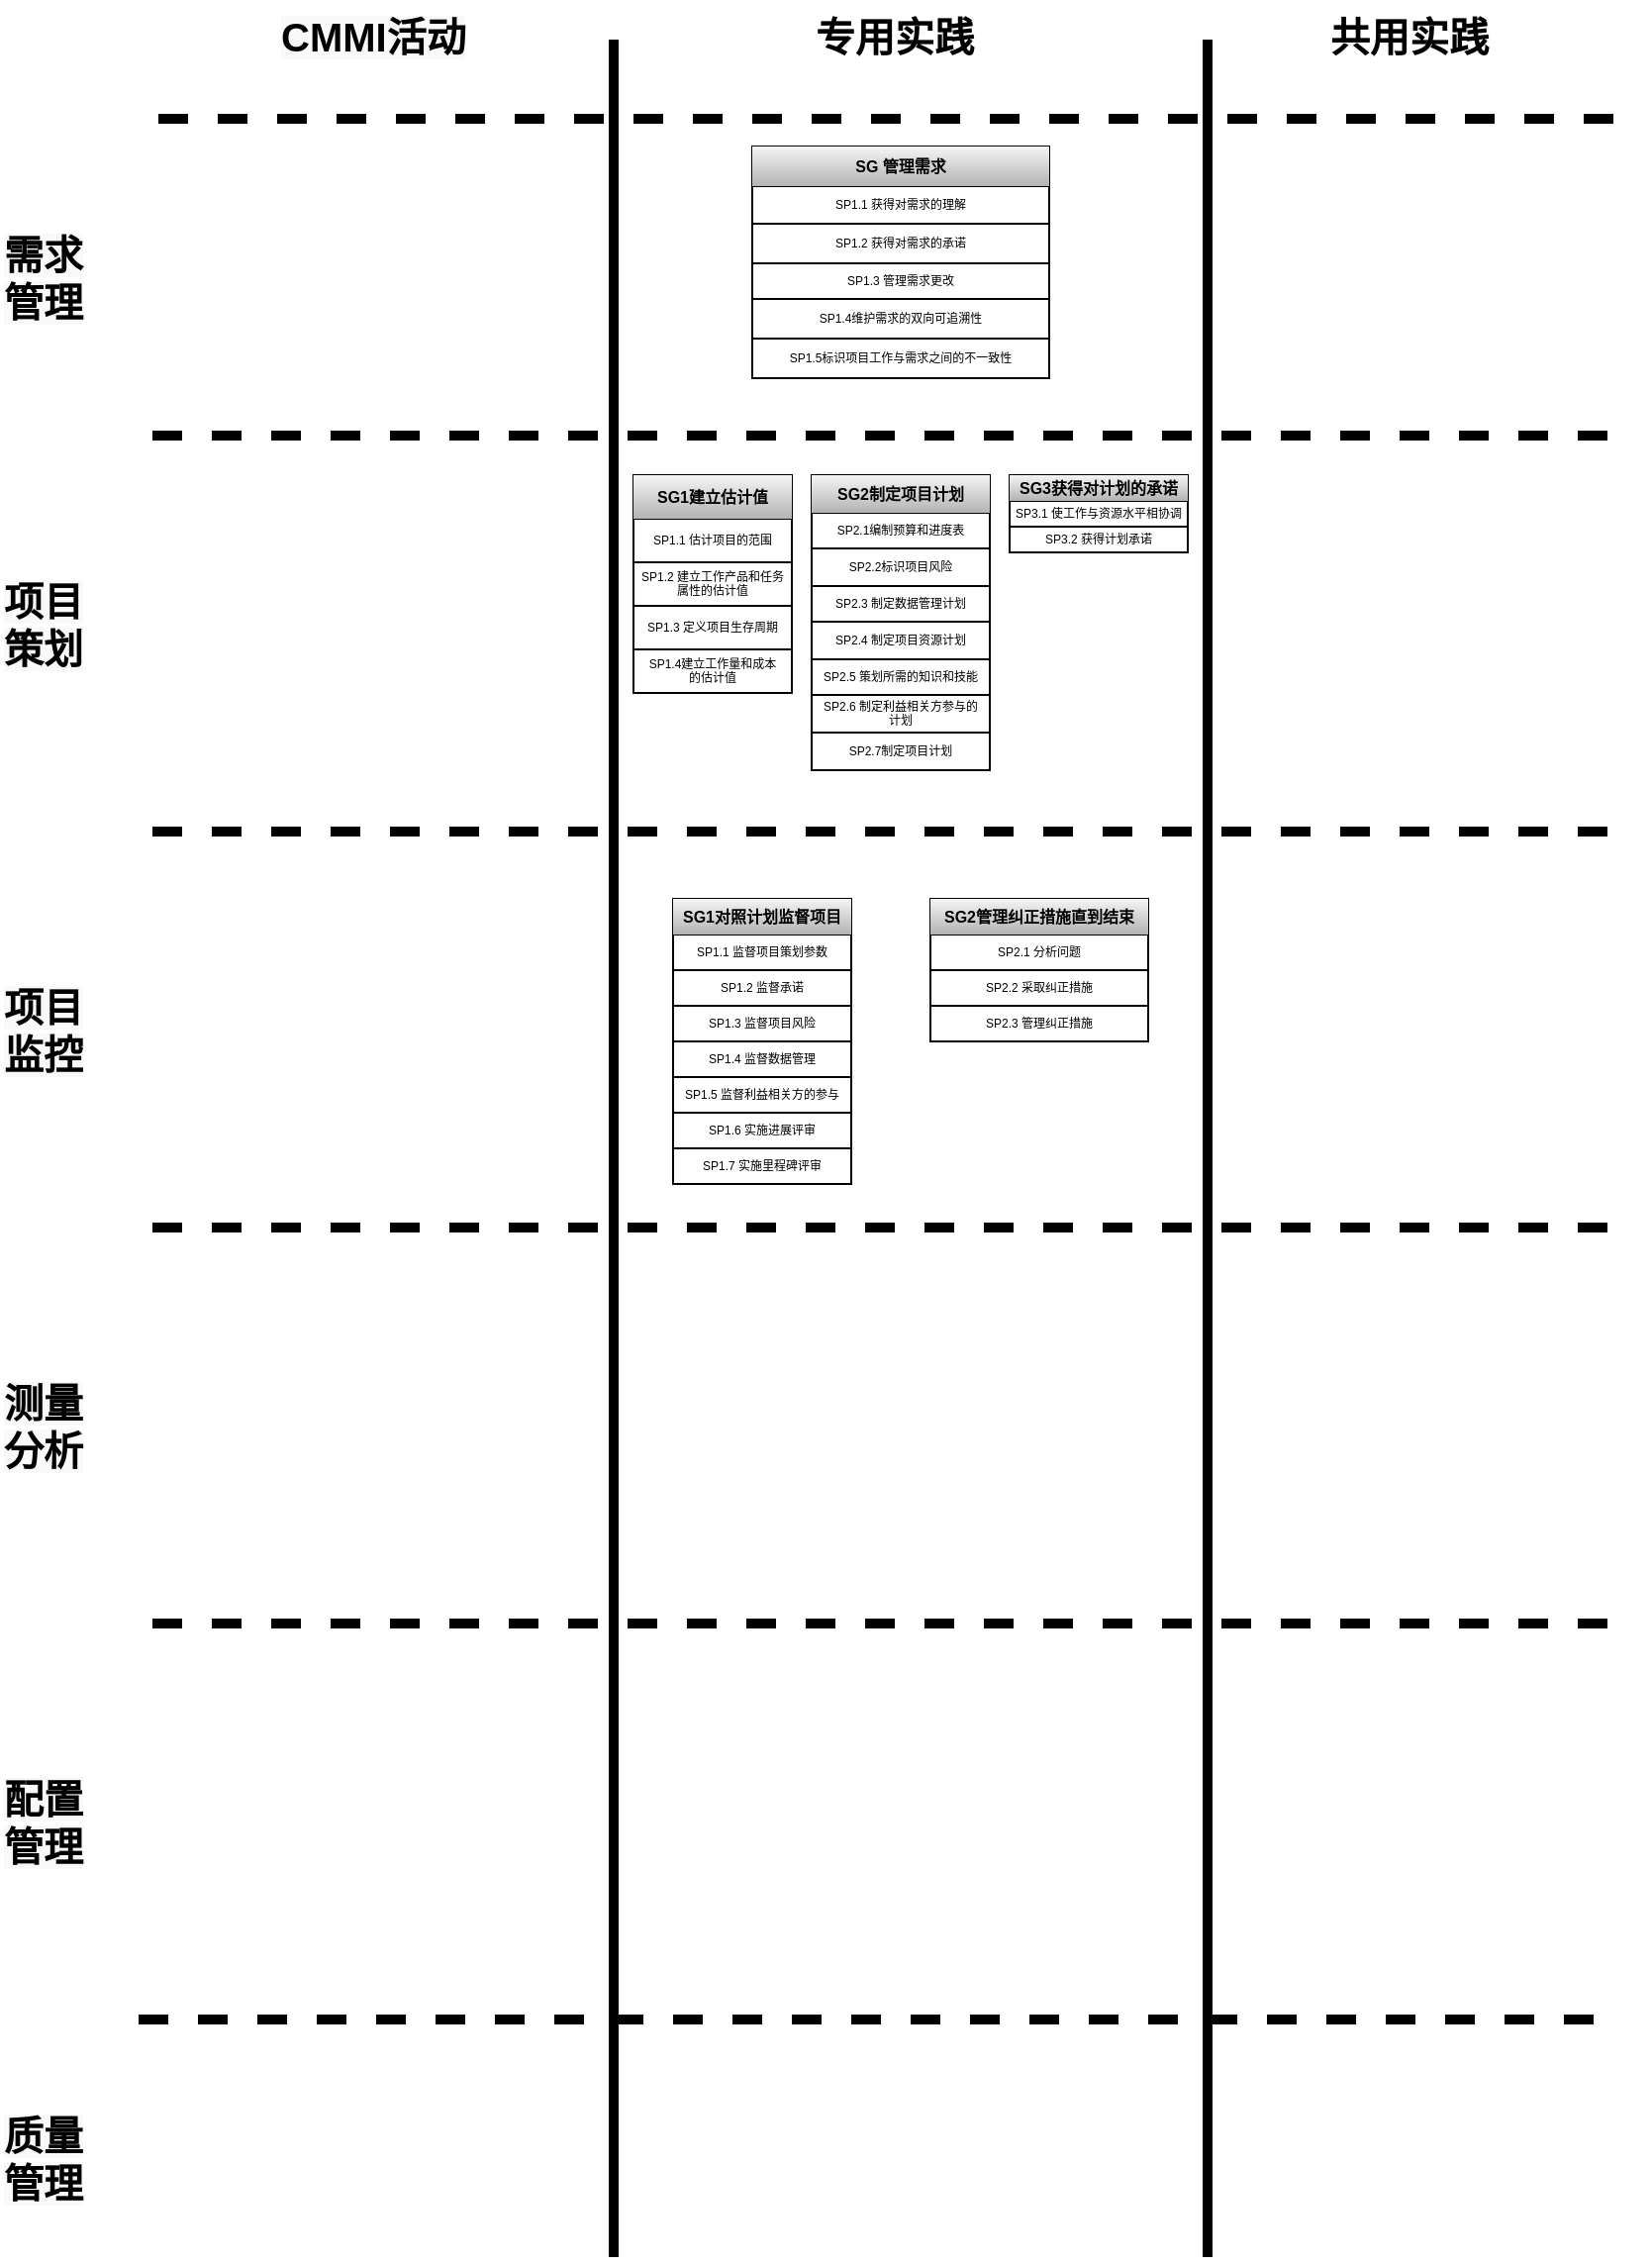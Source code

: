 <mxfile version="14.1.1" type="github">
  <diagram id="KZVADQ8c4VdHKTxfyuot" name="Page-1">
    <mxGraphModel dx="2234" dy="1283" grid="1" gridSize="10" guides="1" tooltips="1" connect="1" arrows="1" fold="1" page="1" pageScale="1" pageWidth="827" pageHeight="1169" math="0" shadow="0">
      <root>
        <mxCell id="0" />
        <mxCell id="1" parent="0" />
        <mxCell id="-ht__sh_S9YxHwO8VVMU-161" value="" style="shape=table;startSize=0;container=1;collapsible=0;childLayout=tableLayout;fontSize=6;" vertex="1" parent="1">
          <mxGeometry x="320" y="260" width="80" height="110" as="geometry" />
        </mxCell>
        <mxCell id="-ht__sh_S9YxHwO8VVMU-162" value="" style="shape=partialRectangle;html=1;whiteSpace=wrap;collapsible=0;dropTarget=0;pointerEvents=0;fillColor=none;top=0;left=0;bottom=0;right=0;points=[[0,0.5],[1,0.5]];portConstraint=eastwest;" vertex="1" parent="-ht__sh_S9YxHwO8VVMU-161">
          <mxGeometry width="80" height="22" as="geometry" />
        </mxCell>
        <mxCell id="-ht__sh_S9YxHwO8VVMU-163" value="SG1建立估计值" style="shape=partialRectangle;connectable=0;overflow=hidden;fillColor=#f5f5f5;top=0;left=0;bottom=0;right=0;fontSize=8;fontStyle=1;gradientColor=#b3b3b3;strokeColor=#666666;" vertex="1" parent="-ht__sh_S9YxHwO8VVMU-162">
          <mxGeometry width="80" height="22" as="geometry" />
        </mxCell>
        <mxCell id="-ht__sh_S9YxHwO8VVMU-164" value="" style="shape=partialRectangle;html=1;whiteSpace=wrap;collapsible=0;dropTarget=0;pointerEvents=0;fillColor=none;top=0;left=0;bottom=0;right=0;points=[[0,0.5],[1,0.5]];portConstraint=eastwest;" vertex="1" parent="-ht__sh_S9YxHwO8VVMU-161">
          <mxGeometry y="22" width="80" height="22" as="geometry" />
        </mxCell>
        <mxCell id="-ht__sh_S9YxHwO8VVMU-165" value="SP1.1 估计项目的范围" style="shape=partialRectangle;connectable=0;overflow=hidden;fillColor=none;top=0;left=0;bottom=0;right=0;fontSize=6;" vertex="1" parent="-ht__sh_S9YxHwO8VVMU-164">
          <mxGeometry width="80" height="22" as="geometry" />
        </mxCell>
        <mxCell id="-ht__sh_S9YxHwO8VVMU-1355" value="" style="shape=partialRectangle;html=1;whiteSpace=wrap;collapsible=0;dropTarget=0;pointerEvents=0;fillColor=none;top=0;left=0;bottom=0;right=0;points=[[0,0.5],[1,0.5]];portConstraint=eastwest;" vertex="1" parent="-ht__sh_S9YxHwO8VVMU-161">
          <mxGeometry y="44" width="80" height="22" as="geometry" />
        </mxCell>
        <mxCell id="-ht__sh_S9YxHwO8VVMU-1356" value="SP1.2 建立工作产品和任务&#xa;属性的估计值" style="shape=partialRectangle;connectable=0;overflow=hidden;fillColor=none;top=0;left=0;bottom=0;right=0;fontSize=6;" vertex="1" parent="-ht__sh_S9YxHwO8VVMU-1355">
          <mxGeometry width="80" height="22" as="geometry" />
        </mxCell>
        <mxCell id="-ht__sh_S9YxHwO8VVMU-168" value="" style="shape=partialRectangle;html=1;whiteSpace=wrap;collapsible=0;dropTarget=0;pointerEvents=0;fillColor=none;top=0;left=0;bottom=0;right=0;points=[[0,0.5],[1,0.5]];portConstraint=eastwest;" vertex="1" parent="-ht__sh_S9YxHwO8VVMU-161">
          <mxGeometry y="66" width="80" height="22" as="geometry" />
        </mxCell>
        <mxCell id="-ht__sh_S9YxHwO8VVMU-169" value="SP1.3 定义项目生存周期" style="shape=partialRectangle;connectable=0;overflow=hidden;fillColor=none;top=0;left=0;bottom=0;right=0;fontSize=6;" vertex="1" parent="-ht__sh_S9YxHwO8VVMU-168">
          <mxGeometry width="80" height="22" as="geometry" />
        </mxCell>
        <mxCell id="-ht__sh_S9YxHwO8VVMU-170" value="" style="shape=partialRectangle;html=1;whiteSpace=wrap;collapsible=0;dropTarget=0;pointerEvents=0;fillColor=none;top=0;left=0;bottom=0;right=0;points=[[0,0.5],[1,0.5]];portConstraint=eastwest;" vertex="1" parent="-ht__sh_S9YxHwO8VVMU-161">
          <mxGeometry y="88" width="80" height="22" as="geometry" />
        </mxCell>
        <mxCell id="-ht__sh_S9YxHwO8VVMU-171" value="SP1.4建立工作量和成本&#xa;的估计值" style="shape=partialRectangle;connectable=0;overflow=hidden;fillColor=none;top=0;left=0;bottom=0;right=0;fontSize=6;" vertex="1" parent="-ht__sh_S9YxHwO8VVMU-170">
          <mxGeometry width="80" height="22" as="geometry" />
        </mxCell>
        <mxCell id="-ht__sh_S9YxHwO8VVMU-287" value="" style="shape=table;startSize=0;container=1;collapsible=0;childLayout=tableLayout;fontSize=6;swimlaneFillColor=none;rowLines=1;pointerEvents=0;expand=0;" vertex="1" parent="1">
          <mxGeometry x="410" y="260" width="90" height="149" as="geometry" />
        </mxCell>
        <mxCell id="-ht__sh_S9YxHwO8VVMU-288" value="" style="shape=partialRectangle;html=1;whiteSpace=wrap;collapsible=0;dropTarget=0;pointerEvents=0;fillColor=none;top=0;left=0;bottom=0;right=0;points=[[0,0.5],[1,0.5]];portConstraint=eastwest;" vertex="1" parent="-ht__sh_S9YxHwO8VVMU-287">
          <mxGeometry width="90" height="19" as="geometry" />
        </mxCell>
        <mxCell id="-ht__sh_S9YxHwO8VVMU-289" value="SG2制定项目计划" style="shape=partialRectangle;connectable=0;overflow=hidden;fillColor=#f5f5f5;top=0;left=0;bottom=0;right=0;fontSize=8;fontStyle=1;gradientColor=#b3b3b3;strokeColor=#666666;" vertex="1" parent="-ht__sh_S9YxHwO8VVMU-288">
          <mxGeometry width="90" height="19" as="geometry" />
        </mxCell>
        <mxCell id="-ht__sh_S9YxHwO8VVMU-290" value="" style="shape=partialRectangle;html=1;whiteSpace=wrap;collapsible=0;dropTarget=0;pointerEvents=0;fillColor=none;top=0;left=0;bottom=0;right=0;points=[[0,0.5],[1,0.5]];portConstraint=eastwest;" vertex="1" parent="-ht__sh_S9YxHwO8VVMU-287">
          <mxGeometry y="19" width="90" height="18" as="geometry" />
        </mxCell>
        <mxCell id="-ht__sh_S9YxHwO8VVMU-291" value="SP2.1编制预算和进度表" style="shape=partialRectangle;connectable=0;overflow=hidden;fillColor=none;top=0;left=0;bottom=0;right=0;fontSize=6;" vertex="1" parent="-ht__sh_S9YxHwO8VVMU-290">
          <mxGeometry width="90" height="18" as="geometry" />
        </mxCell>
        <mxCell id="-ht__sh_S9YxHwO8VVMU-292" value="" style="shape=partialRectangle;html=1;whiteSpace=wrap;collapsible=0;dropTarget=0;pointerEvents=0;fillColor=none;top=0;left=0;bottom=0;right=0;points=[[0,0.5],[1,0.5]];portConstraint=eastwest;" vertex="1" parent="-ht__sh_S9YxHwO8VVMU-287">
          <mxGeometry y="37" width="90" height="19" as="geometry" />
        </mxCell>
        <mxCell id="-ht__sh_S9YxHwO8VVMU-293" value="SP2.2标识项目风险" style="shape=partialRectangle;connectable=0;overflow=hidden;fillColor=none;top=0;left=0;bottom=0;right=0;fontSize=6;" vertex="1" parent="-ht__sh_S9YxHwO8VVMU-292">
          <mxGeometry width="90" height="19" as="geometry" />
        </mxCell>
        <mxCell id="-ht__sh_S9YxHwO8VVMU-294" value="" style="shape=partialRectangle;html=1;whiteSpace=wrap;collapsible=0;dropTarget=0;pointerEvents=0;fillColor=none;top=0;left=0;bottom=0;right=0;points=[[0,0.5],[1,0.5]];portConstraint=eastwest;" vertex="1" parent="-ht__sh_S9YxHwO8VVMU-287">
          <mxGeometry y="56" width="90" height="18" as="geometry" />
        </mxCell>
        <mxCell id="-ht__sh_S9YxHwO8VVMU-295" value="SP2.3 制定数据管理计划" style="shape=partialRectangle;connectable=0;overflow=hidden;fillColor=none;top=0;left=0;bottom=0;right=0;fontSize=6;" vertex="1" parent="-ht__sh_S9YxHwO8VVMU-294">
          <mxGeometry width="90" height="18" as="geometry" />
        </mxCell>
        <mxCell id="-ht__sh_S9YxHwO8VVMU-296" value="" style="shape=partialRectangle;html=1;whiteSpace=wrap;collapsible=0;dropTarget=0;pointerEvents=0;fillColor=none;top=0;left=0;bottom=0;right=0;points=[[0,0.5],[1,0.5]];portConstraint=eastwest;" vertex="1" parent="-ht__sh_S9YxHwO8VVMU-287">
          <mxGeometry y="74" width="90" height="19" as="geometry" />
        </mxCell>
        <mxCell id="-ht__sh_S9YxHwO8VVMU-297" value="SP2.4 制定项目资源计划" style="shape=partialRectangle;connectable=0;overflow=hidden;fillColor=none;top=0;left=0;bottom=0;right=0;fontSize=6;" vertex="1" parent="-ht__sh_S9YxHwO8VVMU-296">
          <mxGeometry width="90" height="19" as="geometry" />
        </mxCell>
        <mxCell id="-ht__sh_S9YxHwO8VVMU-395" value="" style="shape=partialRectangle;html=1;whiteSpace=wrap;collapsible=0;dropTarget=0;pointerEvents=0;fillColor=none;top=0;left=0;bottom=0;right=0;points=[[0,0.5],[1,0.5]];portConstraint=eastwest;" vertex="1" parent="-ht__sh_S9YxHwO8VVMU-287">
          <mxGeometry y="93" width="90" height="18" as="geometry" />
        </mxCell>
        <mxCell id="-ht__sh_S9YxHwO8VVMU-396" value="SP2.5 策划所需的知识和技能" style="shape=partialRectangle;connectable=0;overflow=hidden;fillColor=none;top=0;left=0;bottom=0;right=0;fontSize=6;" vertex="1" parent="-ht__sh_S9YxHwO8VVMU-395">
          <mxGeometry width="90" height="18" as="geometry" />
        </mxCell>
        <mxCell id="-ht__sh_S9YxHwO8VVMU-453" value="" style="shape=partialRectangle;html=1;whiteSpace=wrap;collapsible=0;dropTarget=0;pointerEvents=0;fillColor=none;top=0;left=0;bottom=0;right=0;points=[[0,0.5],[1,0.5]];portConstraint=eastwest;" vertex="1" parent="-ht__sh_S9YxHwO8VVMU-287">
          <mxGeometry y="111" width="90" height="19" as="geometry" />
        </mxCell>
        <mxCell id="-ht__sh_S9YxHwO8VVMU-454" value="SP2.6 制定利益相关方参与的&#xa;计划" style="shape=partialRectangle;connectable=0;overflow=hidden;fillColor=none;top=0;left=0;bottom=0;right=0;fontSize=6;" vertex="1" parent="-ht__sh_S9YxHwO8VVMU-453">
          <mxGeometry width="90" height="19" as="geometry" />
        </mxCell>
        <mxCell id="-ht__sh_S9YxHwO8VVMU-1357" value="" style="shape=partialRectangle;html=1;whiteSpace=wrap;collapsible=0;dropTarget=0;pointerEvents=0;fillColor=none;top=0;left=0;bottom=0;right=0;points=[[0,0.5],[1,0.5]];portConstraint=eastwest;" vertex="1" parent="-ht__sh_S9YxHwO8VVMU-287">
          <mxGeometry y="130" width="90" height="19" as="geometry" />
        </mxCell>
        <mxCell id="-ht__sh_S9YxHwO8VVMU-1358" value="SP2.7制定项目计划" style="shape=partialRectangle;connectable=0;overflow=hidden;fillColor=none;top=0;left=0;bottom=0;right=0;fontSize=6;" vertex="1" parent="-ht__sh_S9YxHwO8VVMU-1357">
          <mxGeometry width="90" height="19" as="geometry" />
        </mxCell>
        <mxCell id="-ht__sh_S9YxHwO8VVMU-1325" value="" style="endArrow=none;dashed=1;html=1;fontSize=6;strokeWidth=5;" edge="1" parent="1">
          <mxGeometry width="50" height="50" relative="1" as="geometry">
            <mxPoint x="80" y="80" as="sourcePoint" />
            <mxPoint x="830" y="80" as="targetPoint" />
          </mxGeometry>
        </mxCell>
        <mxCell id="-ht__sh_S9YxHwO8VVMU-1326" value="&lt;span style=&quot;color: rgb(0, 0, 0); font-family: helvetica; font-size: 20px; font-style: normal; letter-spacing: normal; text-align: center; text-indent: 0px; text-transform: none; word-spacing: 0px; background-color: rgb(248, 249, 250); display: inline; float: none;&quot;&gt;CMMI活动&lt;/span&gt;" style="text;whiteSpace=wrap;html=1;fontSize=20;fontStyle=1" vertex="1" parent="1">
          <mxGeometry x="140" y="20" width="100" height="40" as="geometry" />
        </mxCell>
        <mxCell id="-ht__sh_S9YxHwO8VVMU-1328" value="" style="endArrow=none;dashed=1;html=1;fontSize=6;strokeWidth=5;" edge="1" parent="1">
          <mxGeometry width="50" height="50" relative="1" as="geometry">
            <mxPoint x="77" y="240.0" as="sourcePoint" />
            <mxPoint x="827" y="240.0" as="targetPoint" />
          </mxGeometry>
        </mxCell>
        <mxCell id="-ht__sh_S9YxHwO8VVMU-1329" value="" style="endArrow=none;dashed=1;html=1;fontSize=6;strokeWidth=5;" edge="1" parent="1">
          <mxGeometry width="50" height="50" relative="1" as="geometry">
            <mxPoint x="77.0" y="440" as="sourcePoint" />
            <mxPoint x="827" y="440" as="targetPoint" />
          </mxGeometry>
        </mxCell>
        <mxCell id="-ht__sh_S9YxHwO8VVMU-1330" value="" style="endArrow=none;dashed=1;html=1;fontSize=6;strokeWidth=5;" edge="1" parent="1">
          <mxGeometry width="50" height="50" relative="1" as="geometry">
            <mxPoint x="77.0" y="640" as="sourcePoint" />
            <mxPoint x="827" y="640" as="targetPoint" />
          </mxGeometry>
        </mxCell>
        <mxCell id="-ht__sh_S9YxHwO8VVMU-1331" value="" style="endArrow=none;dashed=1;html=1;fontSize=6;strokeWidth=5;" edge="1" parent="1">
          <mxGeometry width="50" height="50" relative="1" as="geometry">
            <mxPoint x="77.0" y="840" as="sourcePoint" />
            <mxPoint x="827" y="840" as="targetPoint" />
          </mxGeometry>
        </mxCell>
        <mxCell id="-ht__sh_S9YxHwO8VVMU-1332" value="" style="endArrow=none;dashed=1;html=1;fontSize=6;strokeWidth=5;" edge="1" parent="1">
          <mxGeometry width="50" height="50" relative="1" as="geometry">
            <mxPoint x="70.0" y="1040" as="sourcePoint" />
            <mxPoint x="820" y="1040" as="targetPoint" />
          </mxGeometry>
        </mxCell>
        <mxCell id="-ht__sh_S9YxHwO8VVMU-1333" value="&lt;div style=&quot;text-align: center&quot;&gt;&lt;span&gt;&lt;font face=&quot;helvetica&quot;&gt;专用实践&lt;/font&gt;&lt;/span&gt;&lt;/div&gt;" style="text;whiteSpace=wrap;html=1;fontSize=20;fontStyle=1" vertex="1" parent="1">
          <mxGeometry x="410" y="20" width="100" height="40" as="geometry" />
        </mxCell>
        <mxCell id="-ht__sh_S9YxHwO8VVMU-1334" value="&lt;div style=&quot;text-align: center&quot;&gt;&lt;font face=&quot;helvetica&quot;&gt;共用实践&lt;/font&gt;&lt;/div&gt;" style="text;whiteSpace=wrap;html=1;fontSize=20;fontStyle=1" vertex="1" parent="1">
          <mxGeometry x="670" y="20" width="100" height="40" as="geometry" />
        </mxCell>
        <mxCell id="-ht__sh_S9YxHwO8VVMU-1335" value="" style="endArrow=none;html=1;strokeWidth=5;fontSize=20;" edge="1" parent="1">
          <mxGeometry width="50" height="50" relative="1" as="geometry">
            <mxPoint x="310" y="1160" as="sourcePoint" />
            <mxPoint x="310" y="40" as="targetPoint" />
          </mxGeometry>
        </mxCell>
        <mxCell id="-ht__sh_S9YxHwO8VVMU-1337" value="" style="shape=table;startSize=0;container=1;collapsible=0;childLayout=tableLayout;fontSize=6;swimlaneFillColor=none;rowLines=1;pointerEvents=0;expand=0;treeMoving=1;" vertex="1" parent="1">
          <mxGeometry x="510" y="260" width="90" height="39" as="geometry" />
        </mxCell>
        <mxCell id="-ht__sh_S9YxHwO8VVMU-1338" value="" style="shape=partialRectangle;html=1;whiteSpace=wrap;collapsible=0;dropTarget=0;pointerEvents=0;fillColor=none;top=0;left=0;bottom=0;right=0;points=[[0,0.5],[1,0.5]];portConstraint=eastwest;" vertex="1" parent="-ht__sh_S9YxHwO8VVMU-1337">
          <mxGeometry width="90" height="13" as="geometry" />
        </mxCell>
        <mxCell id="-ht__sh_S9YxHwO8VVMU-1339" value="SG3获得对计划的承诺" style="shape=partialRectangle;connectable=0;overflow=hidden;fillColor=#f5f5f5;top=0;left=0;bottom=0;right=0;fontSize=8;fontStyle=1;gradientColor=#b3b3b3;strokeColor=#666666;" vertex="1" parent="-ht__sh_S9YxHwO8VVMU-1338">
          <mxGeometry width="90" height="13" as="geometry" />
        </mxCell>
        <mxCell id="-ht__sh_S9YxHwO8VVMU-1340" value="" style="shape=partialRectangle;html=1;whiteSpace=wrap;collapsible=0;dropTarget=0;pointerEvents=0;fillColor=none;top=0;left=0;bottom=0;right=0;points=[[0,0.5],[1,0.5]];portConstraint=eastwest;" vertex="1" parent="-ht__sh_S9YxHwO8VVMU-1337">
          <mxGeometry y="13" width="90" height="13" as="geometry" />
        </mxCell>
        <mxCell id="-ht__sh_S9YxHwO8VVMU-1341" value="SP3.1 使工作与资源水平相协调" style="shape=partialRectangle;connectable=0;overflow=hidden;fillColor=none;top=0;left=0;bottom=0;right=0;fontSize=6;" vertex="1" parent="-ht__sh_S9YxHwO8VVMU-1340">
          <mxGeometry width="90" height="13" as="geometry" />
        </mxCell>
        <mxCell id="-ht__sh_S9YxHwO8VVMU-1342" value="" style="shape=partialRectangle;html=1;whiteSpace=wrap;collapsible=0;dropTarget=0;pointerEvents=0;fillColor=none;top=0;left=0;bottom=0;right=0;points=[[0,0.5],[1,0.5]];portConstraint=eastwest;" vertex="1" parent="-ht__sh_S9YxHwO8VVMU-1337">
          <mxGeometry y="26" width="90" height="13" as="geometry" />
        </mxCell>
        <mxCell id="-ht__sh_S9YxHwO8VVMU-1343" value="SP3.2 获得计划承诺" style="shape=partialRectangle;connectable=0;overflow=hidden;fillColor=none;top=0;left=0;bottom=0;right=0;fontSize=6;" vertex="1" parent="-ht__sh_S9YxHwO8VVMU-1342">
          <mxGeometry width="90" height="13" as="geometry" />
        </mxCell>
        <mxCell id="-ht__sh_S9YxHwO8VVMU-1354" value="" style="endArrow=none;html=1;strokeWidth=5;fontSize=20;" edge="1" parent="1">
          <mxGeometry width="50" height="50" relative="1" as="geometry">
            <mxPoint x="610" y="1160" as="sourcePoint" />
            <mxPoint x="610" y="40" as="targetPoint" />
          </mxGeometry>
        </mxCell>
        <mxCell id="-ht__sh_S9YxHwO8VVMU-1359" value="&lt;span style=&quot;color: rgb(0 , 0 , 0) ; font-family: &amp;#34;helvetica&amp;#34; ; font-size: 20px ; font-style: normal ; letter-spacing: normal ; text-align: center ; text-indent: 0px ; text-transform: none ; word-spacing: 0px ; background-color: rgb(248 , 249 , 250) ; display: inline ; float: none&quot;&gt;需求管理&lt;/span&gt;" style="text;whiteSpace=wrap;html=1;fontSize=20;fontStyle=1" vertex="1" parent="1">
          <mxGeometry y="130" width="50" height="60" as="geometry" />
        </mxCell>
        <mxCell id="-ht__sh_S9YxHwO8VVMU-1360" value="&lt;span style=&quot;color: rgb(0 , 0 , 0) ; font-family: &amp;#34;helvetica&amp;#34; ; font-size: 20px ; font-style: normal ; letter-spacing: normal ; text-align: center ; text-indent: 0px ; text-transform: none ; word-spacing: 0px ; background-color: rgb(248 , 249 , 250) ; display: inline ; float: none&quot;&gt;项目策划&lt;/span&gt;" style="text;whiteSpace=wrap;html=1;fontSize=20;fontStyle=1" vertex="1" parent="1">
          <mxGeometry y="304.5" width="50" height="60" as="geometry" />
        </mxCell>
        <mxCell id="-ht__sh_S9YxHwO8VVMU-1361" value="&lt;span style=&quot;color: rgb(0 , 0 , 0) ; font-family: &amp;#34;helvetica&amp;#34; ; font-size: 20px ; font-style: normal ; letter-spacing: normal ; text-align: center ; text-indent: 0px ; text-transform: none ; word-spacing: 0px ; background-color: rgb(248 , 249 , 250) ; display: inline ; float: none&quot;&gt;项目监控&lt;/span&gt;" style="text;whiteSpace=wrap;html=1;fontSize=20;fontStyle=1" vertex="1" parent="1">
          <mxGeometry y="510" width="50" height="60" as="geometry" />
        </mxCell>
        <mxCell id="-ht__sh_S9YxHwO8VVMU-1362" value="&lt;span style=&quot;color: rgb(0 , 0 , 0) ; font-family: &amp;#34;helvetica&amp;#34; ; font-size: 20px ; font-style: normal ; letter-spacing: normal ; text-align: center ; text-indent: 0px ; text-transform: none ; word-spacing: 0px ; background-color: rgb(248 , 249 , 250) ; display: inline ; float: none&quot;&gt;测量分析&lt;/span&gt;" style="text;whiteSpace=wrap;html=1;fontSize=20;fontStyle=1" vertex="1" parent="1">
          <mxGeometry y="710" width="50" height="60" as="geometry" />
        </mxCell>
        <mxCell id="-ht__sh_S9YxHwO8VVMU-1363" value="&lt;span style=&quot;color: rgb(0 , 0 , 0) ; font-family: &amp;#34;helvetica&amp;#34; ; font-size: 20px ; font-style: normal ; letter-spacing: normal ; text-align: center ; text-indent: 0px ; text-transform: none ; word-spacing: 0px ; background-color: rgb(248 , 249 , 250) ; display: inline ; float: none&quot;&gt;配置管理&lt;/span&gt;" style="text;whiteSpace=wrap;html=1;fontSize=20;fontStyle=1" vertex="1" parent="1">
          <mxGeometry y="910" width="50" height="60" as="geometry" />
        </mxCell>
        <mxCell id="-ht__sh_S9YxHwO8VVMU-1364" value="&lt;span style=&quot;color: rgb(0 , 0 , 0) ; font-family: &amp;#34;helvetica&amp;#34; ; font-size: 20px ; font-style: normal ; letter-spacing: normal ; text-align: center ; text-indent: 0px ; text-transform: none ; word-spacing: 0px ; background-color: rgb(248 , 249 , 250) ; display: inline ; float: none&quot;&gt;质量管理&lt;/span&gt;" style="text;whiteSpace=wrap;html=1;fontSize=20;fontStyle=1" vertex="1" parent="1">
          <mxGeometry y="1080" width="50" height="60" as="geometry" />
        </mxCell>
        <mxCell id="-ht__sh_S9YxHwO8VVMU-1365" value="" style="shape=table;startSize=0;container=1;collapsible=0;childLayout=tableLayout;fontSize=6;" vertex="1" parent="1">
          <mxGeometry x="380" y="94" width="150" height="117" as="geometry" />
        </mxCell>
        <mxCell id="-ht__sh_S9YxHwO8VVMU-1366" value="" style="shape=partialRectangle;html=1;whiteSpace=wrap;collapsible=0;dropTarget=0;pointerEvents=0;fillColor=none;top=0;left=0;bottom=0;right=0;points=[[0,0.5],[1,0.5]];portConstraint=eastwest;" vertex="1" parent="-ht__sh_S9YxHwO8VVMU-1365">
          <mxGeometry width="150" height="20" as="geometry" />
        </mxCell>
        <mxCell id="-ht__sh_S9YxHwO8VVMU-1367" value="SG 管理需求" style="shape=partialRectangle;connectable=0;overflow=hidden;fillColor=#f5f5f5;top=0;left=0;bottom=0;right=0;fontSize=8;fontStyle=1;gradientColor=#b3b3b3;strokeColor=#666666;" vertex="1" parent="-ht__sh_S9YxHwO8VVMU-1366">
          <mxGeometry width="150" height="20" as="geometry" />
        </mxCell>
        <mxCell id="-ht__sh_S9YxHwO8VVMU-1368" value="" style="shape=partialRectangle;html=1;whiteSpace=wrap;collapsible=0;dropTarget=0;pointerEvents=0;fillColor=none;top=0;left=0;bottom=0;right=0;points=[[0,0.5],[1,0.5]];portConstraint=eastwest;" vertex="1" parent="-ht__sh_S9YxHwO8VVMU-1365">
          <mxGeometry y="20" width="150" height="19" as="geometry" />
        </mxCell>
        <mxCell id="-ht__sh_S9YxHwO8VVMU-1369" value="SP1.1 获得对需求的理解" style="shape=partialRectangle;connectable=0;overflow=hidden;fillColor=none;top=0;left=0;bottom=0;right=0;fontSize=6;" vertex="1" parent="-ht__sh_S9YxHwO8VVMU-1368">
          <mxGeometry width="150" height="19" as="geometry" />
        </mxCell>
        <mxCell id="-ht__sh_S9YxHwO8VVMU-1370" value="" style="shape=partialRectangle;html=1;whiteSpace=wrap;collapsible=0;dropTarget=0;pointerEvents=0;fillColor=none;top=0;left=0;bottom=0;right=0;points=[[0,0.5],[1,0.5]];portConstraint=eastwest;" vertex="1" parent="-ht__sh_S9YxHwO8VVMU-1365">
          <mxGeometry y="39" width="150" height="20" as="geometry" />
        </mxCell>
        <mxCell id="-ht__sh_S9YxHwO8VVMU-1371" value="SP1.2 获得对需求的承诺" style="shape=partialRectangle;connectable=0;overflow=hidden;fillColor=none;top=0;left=0;bottom=0;right=0;fontSize=6;" vertex="1" parent="-ht__sh_S9YxHwO8VVMU-1370">
          <mxGeometry width="150" height="20" as="geometry" />
        </mxCell>
        <mxCell id="-ht__sh_S9YxHwO8VVMU-1372" value="" style="shape=partialRectangle;html=1;whiteSpace=wrap;collapsible=0;dropTarget=0;pointerEvents=0;fillColor=none;top=0;left=0;bottom=0;right=0;points=[[0,0.5],[1,0.5]];portConstraint=eastwest;" vertex="1" parent="-ht__sh_S9YxHwO8VVMU-1365">
          <mxGeometry y="59" width="150" height="18" as="geometry" />
        </mxCell>
        <mxCell id="-ht__sh_S9YxHwO8VVMU-1373" value="SP1.3 管理需求更改" style="shape=partialRectangle;connectable=0;overflow=hidden;fillColor=none;top=0;left=0;bottom=0;right=0;fontSize=6;" vertex="1" parent="-ht__sh_S9YxHwO8VVMU-1372">
          <mxGeometry width="150" height="18" as="geometry" />
        </mxCell>
        <mxCell id="-ht__sh_S9YxHwO8VVMU-1376" value="" style="shape=partialRectangle;html=1;whiteSpace=wrap;collapsible=0;dropTarget=0;pointerEvents=0;fillColor=none;top=0;left=0;bottom=0;right=0;points=[[0,0.5],[1,0.5]];portConstraint=eastwest;" vertex="1" parent="-ht__sh_S9YxHwO8VVMU-1365">
          <mxGeometry y="77" width="150" height="20" as="geometry" />
        </mxCell>
        <mxCell id="-ht__sh_S9YxHwO8VVMU-1377" value="SP1.4维护需求的双向可追溯性" style="shape=partialRectangle;connectable=0;overflow=hidden;fillColor=none;top=0;left=0;bottom=0;right=0;fontSize=6;" vertex="1" parent="-ht__sh_S9YxHwO8VVMU-1376">
          <mxGeometry width="150" height="20" as="geometry" />
        </mxCell>
        <mxCell id="-ht__sh_S9YxHwO8VVMU-1378" value="" style="shape=partialRectangle;html=1;whiteSpace=wrap;collapsible=0;dropTarget=0;pointerEvents=0;fillColor=none;top=0;left=0;bottom=0;right=0;points=[[0,0.5],[1,0.5]];portConstraint=eastwest;" vertex="1" parent="-ht__sh_S9YxHwO8VVMU-1365">
          <mxGeometry y="97" width="150" height="20" as="geometry" />
        </mxCell>
        <mxCell id="-ht__sh_S9YxHwO8VVMU-1379" value="SP1.5标识项目工作与需求之间的不一致性" style="shape=partialRectangle;connectable=0;overflow=hidden;fillColor=none;top=0;left=0;bottom=0;right=0;fontSize=6;" vertex="1" parent="-ht__sh_S9YxHwO8VVMU-1378">
          <mxGeometry width="150" height="20" as="geometry" />
        </mxCell>
        <mxCell id="-ht__sh_S9YxHwO8VVMU-1380" value="" style="shape=table;startSize=0;container=1;collapsible=0;childLayout=tableLayout;fontSize=6;" vertex="1" parent="1">
          <mxGeometry x="340" y="474" width="90" height="144" as="geometry" />
        </mxCell>
        <mxCell id="-ht__sh_S9YxHwO8VVMU-1381" value="" style="shape=partialRectangle;html=1;whiteSpace=wrap;collapsible=0;dropTarget=0;pointerEvents=0;fillColor=none;top=0;left=0;bottom=0;right=0;points=[[0,0.5],[1,0.5]];portConstraint=eastwest;" vertex="1" parent="-ht__sh_S9YxHwO8VVMU-1380">
          <mxGeometry width="90" height="18" as="geometry" />
        </mxCell>
        <mxCell id="-ht__sh_S9YxHwO8VVMU-1382" value="SG1对照计划监督项目" style="shape=partialRectangle;connectable=0;overflow=hidden;fillColor=#f5f5f5;top=0;left=0;bottom=0;right=0;fontSize=8;fontStyle=1;gradientColor=#b3b3b3;strokeColor=#666666;" vertex="1" parent="-ht__sh_S9YxHwO8VVMU-1381">
          <mxGeometry width="90" height="18" as="geometry" />
        </mxCell>
        <mxCell id="-ht__sh_S9YxHwO8VVMU-1383" value="" style="shape=partialRectangle;html=1;whiteSpace=wrap;collapsible=0;dropTarget=0;pointerEvents=0;fillColor=none;top=0;left=0;bottom=0;right=0;points=[[0,0.5],[1,0.5]];portConstraint=eastwest;" vertex="1" parent="-ht__sh_S9YxHwO8VVMU-1380">
          <mxGeometry y="18" width="90" height="18" as="geometry" />
        </mxCell>
        <mxCell id="-ht__sh_S9YxHwO8VVMU-1384" value="SP1.1 监督项目策划参数" style="shape=partialRectangle;connectable=0;overflow=hidden;fillColor=none;top=0;left=0;bottom=0;right=0;fontSize=6;" vertex="1" parent="-ht__sh_S9YxHwO8VVMU-1383">
          <mxGeometry width="90" height="18" as="geometry" />
        </mxCell>
        <mxCell id="-ht__sh_S9YxHwO8VVMU-1385" value="" style="shape=partialRectangle;html=1;whiteSpace=wrap;collapsible=0;dropTarget=0;pointerEvents=0;fillColor=none;top=0;left=0;bottom=0;right=0;points=[[0,0.5],[1,0.5]];portConstraint=eastwest;" vertex="1" parent="-ht__sh_S9YxHwO8VVMU-1380">
          <mxGeometry y="36" width="90" height="18" as="geometry" />
        </mxCell>
        <mxCell id="-ht__sh_S9YxHwO8VVMU-1386" value="SP1.2 监督承诺" style="shape=partialRectangle;connectable=0;overflow=hidden;fillColor=none;top=0;left=0;bottom=0;right=0;fontSize=6;" vertex="1" parent="-ht__sh_S9YxHwO8VVMU-1385">
          <mxGeometry width="90" height="18" as="geometry" />
        </mxCell>
        <mxCell id="-ht__sh_S9YxHwO8VVMU-1387" value="" style="shape=partialRectangle;html=1;whiteSpace=wrap;collapsible=0;dropTarget=0;pointerEvents=0;fillColor=none;top=0;left=0;bottom=0;right=0;points=[[0,0.5],[1,0.5]];portConstraint=eastwest;" vertex="1" parent="-ht__sh_S9YxHwO8VVMU-1380">
          <mxGeometry y="54" width="90" height="18" as="geometry" />
        </mxCell>
        <mxCell id="-ht__sh_S9YxHwO8VVMU-1388" value="SP1.3 监督项目风险" style="shape=partialRectangle;connectable=0;overflow=hidden;fillColor=none;top=0;left=0;bottom=0;right=0;fontSize=6;" vertex="1" parent="-ht__sh_S9YxHwO8VVMU-1387">
          <mxGeometry width="90" height="18" as="geometry" />
        </mxCell>
        <mxCell id="-ht__sh_S9YxHwO8VVMU-1389" value="" style="shape=partialRectangle;html=1;whiteSpace=wrap;collapsible=0;dropTarget=0;pointerEvents=0;fillColor=none;top=0;left=0;bottom=0;right=0;points=[[0,0.5],[1,0.5]];portConstraint=eastwest;" vertex="1" parent="-ht__sh_S9YxHwO8VVMU-1380">
          <mxGeometry y="72" width="90" height="18" as="geometry" />
        </mxCell>
        <mxCell id="-ht__sh_S9YxHwO8VVMU-1390" value="SP1.4 监督数据管理" style="shape=partialRectangle;connectable=0;overflow=hidden;fillColor=none;top=0;left=0;bottom=0;right=0;fontSize=6;" vertex="1" parent="-ht__sh_S9YxHwO8VVMU-1389">
          <mxGeometry width="90" height="18" as="geometry" />
        </mxCell>
        <mxCell id="-ht__sh_S9YxHwO8VVMU-1391" value="" style="shape=partialRectangle;html=1;whiteSpace=wrap;collapsible=0;dropTarget=0;pointerEvents=0;fillColor=none;top=0;left=0;bottom=0;right=0;points=[[0,0.5],[1,0.5]];portConstraint=eastwest;" vertex="1" parent="-ht__sh_S9YxHwO8VVMU-1380">
          <mxGeometry y="90" width="90" height="18" as="geometry" />
        </mxCell>
        <mxCell id="-ht__sh_S9YxHwO8VVMU-1392" value="SP1.5 监督利益相关方的参与" style="shape=partialRectangle;connectable=0;overflow=hidden;fillColor=none;top=0;left=0;bottom=0;right=0;fontSize=6;" vertex="1" parent="-ht__sh_S9YxHwO8VVMU-1391">
          <mxGeometry width="90" height="18" as="geometry" />
        </mxCell>
        <mxCell id="-ht__sh_S9YxHwO8VVMU-1393" value="" style="shape=partialRectangle;html=1;whiteSpace=wrap;collapsible=0;dropTarget=0;pointerEvents=0;fillColor=none;top=0;left=0;bottom=0;right=0;points=[[0,0.5],[1,0.5]];portConstraint=eastwest;" vertex="1" parent="-ht__sh_S9YxHwO8VVMU-1380">
          <mxGeometry y="108" width="90" height="18" as="geometry" />
        </mxCell>
        <mxCell id="-ht__sh_S9YxHwO8VVMU-1394" value="SP1.6 实施进展评审" style="shape=partialRectangle;connectable=0;overflow=hidden;fillColor=none;top=0;left=0;bottom=0;right=0;fontSize=6;" vertex="1" parent="-ht__sh_S9YxHwO8VVMU-1393">
          <mxGeometry width="90" height="18" as="geometry" />
        </mxCell>
        <mxCell id="-ht__sh_S9YxHwO8VVMU-1395" value="" style="shape=partialRectangle;html=1;whiteSpace=wrap;collapsible=0;dropTarget=0;pointerEvents=0;fillColor=none;top=0;left=0;bottom=0;right=0;points=[[0,0.5],[1,0.5]];portConstraint=eastwest;" vertex="1" parent="-ht__sh_S9YxHwO8VVMU-1380">
          <mxGeometry y="126" width="90" height="18" as="geometry" />
        </mxCell>
        <mxCell id="-ht__sh_S9YxHwO8VVMU-1396" value="SP1.7 实施里程碑评审" style="shape=partialRectangle;connectable=0;overflow=hidden;fillColor=none;top=0;left=0;bottom=0;right=0;fontSize=6;" vertex="1" parent="-ht__sh_S9YxHwO8VVMU-1395">
          <mxGeometry width="90" height="18" as="geometry" />
        </mxCell>
        <mxCell id="-ht__sh_S9YxHwO8VVMU-1397" value="" style="shape=table;startSize=0;container=1;collapsible=0;childLayout=tableLayout;fontSize=6;" vertex="1" parent="1">
          <mxGeometry x="470" y="474" width="110" height="72" as="geometry" />
        </mxCell>
        <mxCell id="-ht__sh_S9YxHwO8VVMU-1398" value="" style="shape=partialRectangle;html=1;whiteSpace=wrap;collapsible=0;dropTarget=0;pointerEvents=0;fillColor=none;top=0;left=0;bottom=0;right=0;points=[[0,0.5],[1,0.5]];portConstraint=eastwest;" vertex="1" parent="-ht__sh_S9YxHwO8VVMU-1397">
          <mxGeometry width="110" height="18" as="geometry" />
        </mxCell>
        <mxCell id="-ht__sh_S9YxHwO8VVMU-1399" value="SG2管理纠正措施直到结束" style="shape=partialRectangle;connectable=0;overflow=hidden;fillColor=#f5f5f5;top=0;left=0;bottom=0;right=0;fontSize=8;fontStyle=1;gradientColor=#b3b3b3;strokeColor=#666666;" vertex="1" parent="-ht__sh_S9YxHwO8VVMU-1398">
          <mxGeometry width="110" height="18" as="geometry" />
        </mxCell>
        <mxCell id="-ht__sh_S9YxHwO8VVMU-1400" value="" style="shape=partialRectangle;html=1;whiteSpace=wrap;collapsible=0;dropTarget=0;pointerEvents=0;fillColor=none;top=0;left=0;bottom=0;right=0;points=[[0,0.5],[1,0.5]];portConstraint=eastwest;" vertex="1" parent="-ht__sh_S9YxHwO8VVMU-1397">
          <mxGeometry y="18" width="110" height="18" as="geometry" />
        </mxCell>
        <mxCell id="-ht__sh_S9YxHwO8VVMU-1401" value="SP2.1 分析问题" style="shape=partialRectangle;connectable=0;overflow=hidden;fillColor=none;top=0;left=0;bottom=0;right=0;fontSize=6;" vertex="1" parent="-ht__sh_S9YxHwO8VVMU-1400">
          <mxGeometry width="110" height="18" as="geometry" />
        </mxCell>
        <mxCell id="-ht__sh_S9YxHwO8VVMU-1402" value="" style="shape=partialRectangle;html=1;whiteSpace=wrap;collapsible=0;dropTarget=0;pointerEvents=0;fillColor=none;top=0;left=0;bottom=0;right=0;points=[[0,0.5],[1,0.5]];portConstraint=eastwest;" vertex="1" parent="-ht__sh_S9YxHwO8VVMU-1397">
          <mxGeometry y="36" width="110" height="18" as="geometry" />
        </mxCell>
        <mxCell id="-ht__sh_S9YxHwO8VVMU-1403" value="SP2.2 采取纠正措施" style="shape=partialRectangle;connectable=0;overflow=hidden;fillColor=none;top=0;left=0;bottom=0;right=0;fontSize=6;" vertex="1" parent="-ht__sh_S9YxHwO8VVMU-1402">
          <mxGeometry width="110" height="18" as="geometry" />
        </mxCell>
        <mxCell id="-ht__sh_S9YxHwO8VVMU-1404" value="" style="shape=partialRectangle;html=1;whiteSpace=wrap;collapsible=0;dropTarget=0;pointerEvents=0;fillColor=none;top=0;left=0;bottom=0;right=0;points=[[0,0.5],[1,0.5]];portConstraint=eastwest;" vertex="1" parent="-ht__sh_S9YxHwO8VVMU-1397">
          <mxGeometry y="54" width="110" height="18" as="geometry" />
        </mxCell>
        <mxCell id="-ht__sh_S9YxHwO8VVMU-1405" value="SP2.3 管理纠正措施" style="shape=partialRectangle;connectable=0;overflow=hidden;fillColor=none;top=0;left=0;bottom=0;right=0;fontSize=6;" vertex="1" parent="-ht__sh_S9YxHwO8VVMU-1404">
          <mxGeometry width="110" height="18" as="geometry" />
        </mxCell>
      </root>
    </mxGraphModel>
  </diagram>
</mxfile>
